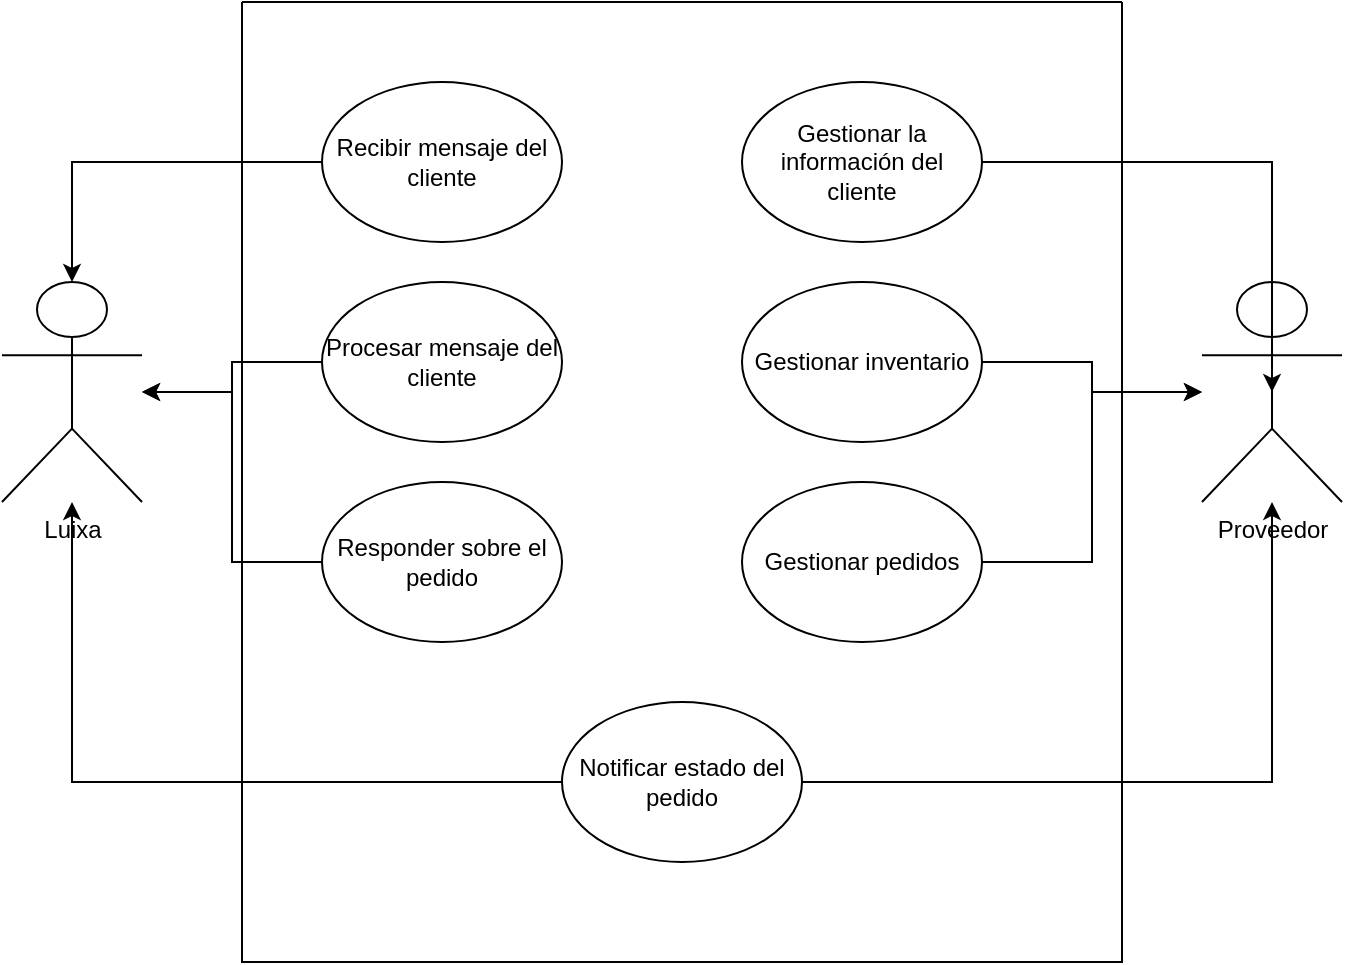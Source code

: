 <mxfile version="26.0.11">
  <diagram name="Página-1" id="6Feb6tpkg-8TTyg7rBsF">
    <mxGraphModel dx="669" dy="654" grid="1" gridSize="10" guides="1" tooltips="1" connect="1" arrows="1" fold="1" page="1" pageScale="1" pageWidth="850" pageHeight="1100" math="0" shadow="0">
      <root>
        <mxCell id="0" />
        <mxCell id="1" parent="0" />
        <mxCell id="8rJpzttrHmDqdOd8nLPm-1" value="Luixa" style="shape=umlActor;verticalLabelPosition=bottom;verticalAlign=top;html=1;outlineConnect=0;" parent="1" vertex="1">
          <mxGeometry x="40" y="180" width="70" height="110" as="geometry" />
        </mxCell>
        <mxCell id="8mrNhViEipLa-DvtODnK-4" value="" style="swimlane;startSize=0;" vertex="1" parent="1">
          <mxGeometry x="160" y="40" width="440" height="480" as="geometry" />
        </mxCell>
        <mxCell id="8mrNhViEipLa-DvtODnK-5" value="Recibir mensaje del cliente" style="ellipse;whiteSpace=wrap;html=1;" vertex="1" parent="8mrNhViEipLa-DvtODnK-4">
          <mxGeometry x="40" y="40" width="120" height="80" as="geometry" />
        </mxCell>
        <mxCell id="8mrNhViEipLa-DvtODnK-6" value="Procesar mensaje del cliente" style="ellipse;whiteSpace=wrap;html=1;" vertex="1" parent="8mrNhViEipLa-DvtODnK-4">
          <mxGeometry x="40" y="140" width="120" height="80" as="geometry" />
        </mxCell>
        <mxCell id="8mrNhViEipLa-DvtODnK-7" value="Responder sobre el pedido" style="ellipse;whiteSpace=wrap;html=1;" vertex="1" parent="8mrNhViEipLa-DvtODnK-4">
          <mxGeometry x="40" y="240" width="120" height="80" as="geometry" />
        </mxCell>
        <mxCell id="8mrNhViEipLa-DvtODnK-8" value="Gestionar la información del cliente" style="ellipse;whiteSpace=wrap;html=1;" vertex="1" parent="8mrNhViEipLa-DvtODnK-4">
          <mxGeometry x="250" y="40" width="120" height="80" as="geometry" />
        </mxCell>
        <mxCell id="8mrNhViEipLa-DvtODnK-9" value="Notificar estado del pedido" style="ellipse;whiteSpace=wrap;html=1;" vertex="1" parent="8mrNhViEipLa-DvtODnK-4">
          <mxGeometry x="160" y="350" width="120" height="80" as="geometry" />
        </mxCell>
        <mxCell id="8mrNhViEipLa-DvtODnK-10" value="Gestionar inventario" style="ellipse;whiteSpace=wrap;html=1;" vertex="1" parent="8mrNhViEipLa-DvtODnK-4">
          <mxGeometry x="250" y="140" width="120" height="80" as="geometry" />
        </mxCell>
        <mxCell id="8mrNhViEipLa-DvtODnK-11" value="Gestionar pedidos" style="ellipse;whiteSpace=wrap;html=1;" vertex="1" parent="8mrNhViEipLa-DvtODnK-4">
          <mxGeometry x="250" y="240" width="120" height="80" as="geometry" />
        </mxCell>
        <mxCell id="8mrNhViEipLa-DvtODnK-13" value="Proveedor&lt;div&gt;&lt;br&gt;&lt;/div&gt;" style="shape=umlActor;verticalLabelPosition=bottom;verticalAlign=top;html=1;outlineConnect=0;" vertex="1" parent="1">
          <mxGeometry x="640" y="180" width="70" height="110" as="geometry" />
        </mxCell>
        <mxCell id="8mrNhViEipLa-DvtODnK-14" style="edgeStyle=orthogonalEdgeStyle;rounded=0;orthogonalLoop=1;jettySize=auto;html=1;exitX=0;exitY=0.5;exitDx=0;exitDy=0;" edge="1" parent="1" source="8mrNhViEipLa-DvtODnK-5" target="8rJpzttrHmDqdOd8nLPm-1">
          <mxGeometry relative="1" as="geometry" />
        </mxCell>
        <mxCell id="8mrNhViEipLa-DvtODnK-15" style="edgeStyle=orthogonalEdgeStyle;rounded=0;orthogonalLoop=1;jettySize=auto;html=1;exitX=0;exitY=0.5;exitDx=0;exitDy=0;" edge="1" parent="1" source="8mrNhViEipLa-DvtODnK-6" target="8rJpzttrHmDqdOd8nLPm-1">
          <mxGeometry relative="1" as="geometry" />
        </mxCell>
        <mxCell id="8mrNhViEipLa-DvtODnK-16" style="edgeStyle=orthogonalEdgeStyle;rounded=0;orthogonalLoop=1;jettySize=auto;html=1;exitX=0;exitY=0.5;exitDx=0;exitDy=0;" edge="1" parent="1" source="8mrNhViEipLa-DvtODnK-7" target="8rJpzttrHmDqdOd8nLPm-1">
          <mxGeometry relative="1" as="geometry" />
        </mxCell>
        <mxCell id="8mrNhViEipLa-DvtODnK-17" style="edgeStyle=orthogonalEdgeStyle;rounded=0;orthogonalLoop=1;jettySize=auto;html=1;exitX=0;exitY=0.5;exitDx=0;exitDy=0;" edge="1" parent="1" source="8mrNhViEipLa-DvtODnK-9" target="8rJpzttrHmDqdOd8nLPm-1">
          <mxGeometry relative="1" as="geometry" />
        </mxCell>
        <mxCell id="8mrNhViEipLa-DvtODnK-18" style="edgeStyle=orthogonalEdgeStyle;rounded=0;orthogonalLoop=1;jettySize=auto;html=1;exitX=1;exitY=0.5;exitDx=0;exitDy=0;" edge="1" parent="1" source="8mrNhViEipLa-DvtODnK-9" target="8mrNhViEipLa-DvtODnK-13">
          <mxGeometry relative="1" as="geometry" />
        </mxCell>
        <mxCell id="8mrNhViEipLa-DvtODnK-20" style="edgeStyle=orthogonalEdgeStyle;rounded=0;orthogonalLoop=1;jettySize=auto;html=1;exitX=1;exitY=0.5;exitDx=0;exitDy=0;" edge="1" parent="1" source="8mrNhViEipLa-DvtODnK-10" target="8mrNhViEipLa-DvtODnK-13">
          <mxGeometry relative="1" as="geometry" />
        </mxCell>
        <mxCell id="8mrNhViEipLa-DvtODnK-22" style="edgeStyle=orthogonalEdgeStyle;rounded=0;orthogonalLoop=1;jettySize=auto;html=1;exitX=1;exitY=0.5;exitDx=0;exitDy=0;" edge="1" parent="1" source="8mrNhViEipLa-DvtODnK-11" target="8mrNhViEipLa-DvtODnK-13">
          <mxGeometry relative="1" as="geometry" />
        </mxCell>
        <mxCell id="8mrNhViEipLa-DvtODnK-23" style="edgeStyle=orthogonalEdgeStyle;rounded=0;orthogonalLoop=1;jettySize=auto;html=1;exitX=1;exitY=0.5;exitDx=0;exitDy=0;entryX=0.5;entryY=0.5;entryDx=0;entryDy=0;entryPerimeter=0;" edge="1" parent="1" source="8mrNhViEipLa-DvtODnK-8" target="8mrNhViEipLa-DvtODnK-13">
          <mxGeometry relative="1" as="geometry" />
        </mxCell>
      </root>
    </mxGraphModel>
  </diagram>
</mxfile>
